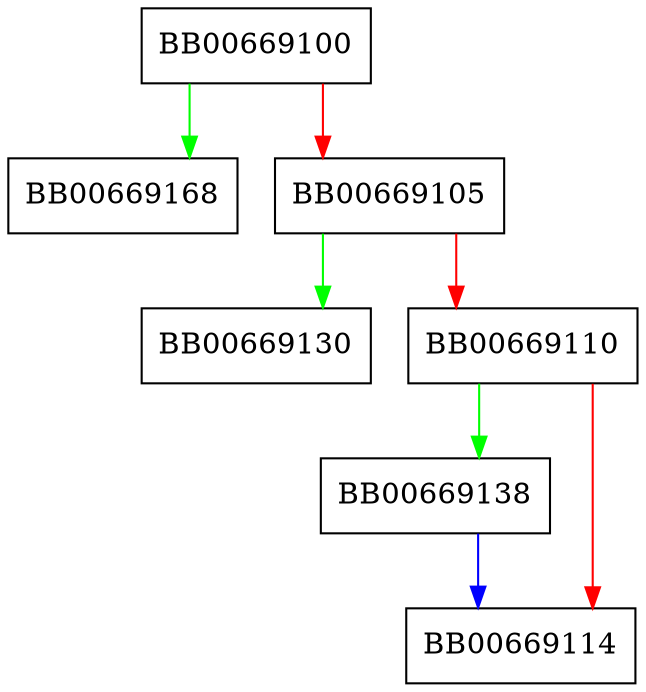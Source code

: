 digraph xptable_free {
  node [shape="box"];
  graph [splines=ortho];
  BB00669100 -> BB00669168 [color="green"];
  BB00669100 -> BB00669105 [color="red"];
  BB00669105 -> BB00669130 [color="green"];
  BB00669105 -> BB00669110 [color="red"];
  BB00669110 -> BB00669138 [color="green"];
  BB00669110 -> BB00669114 [color="red"];
  BB00669138 -> BB00669114 [color="blue"];
}